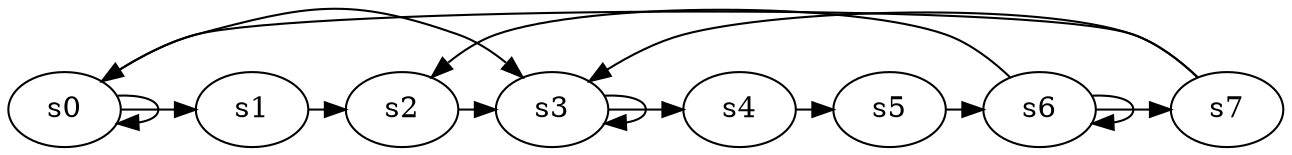 digraph game_0493_cycle_8 {
    s0 [name="s0", player=0, target=1];
    s1 [name="s1", player=1];
    s2 [name="s2", player=0, target=1];
    s3 [name="s3", player=0, target=1];
    s4 [name="s4", player=1, target=1];
    s5 [name="s5", player=0, target=1];
    s6 [name="s6", player=0, target=1];
    s7 [name="s7", player=1, target=1];

    s0 -> s1 [constraint="!(time % 3 == 0)"];
    s1 -> s2 [constraint="time == 0 || time == 16 || time == 18 || time == 21 || time == 22 || time == 24"];
    s2 -> s3 [constraint="time == 9 || time == 12"];
    s3 -> s4 [constraint="time % 7 == 4"];
    s4 -> s5 [constraint="time % 2 == 1 || time % 2 == 0"];
    s5 -> s6 [constraint="time % 5 == 1"];
    s6 -> s7 [constraint="time == 12 || time == 20 || time == 24"];
    s7 -> s0 [constraint="time == 2 || time == 4 || time == 5 || time == 9 || time == 10 || time == 21"];
    s0 -> s0 [constraint="time % 3 == 0"];
    s0 -> s3 [constraint="time == 8 || time == 9 || time == 14"];
    s3 -> s3 [constraint="time % 4 == 0"];
    s6 -> s6 [constraint="time % 4 == 0"];
    s6 -> s2 [constraint="time == 0 || time == 9 || time == 13"];
    s7 -> s3 [constraint="time == 4 || time == 7"];
}
